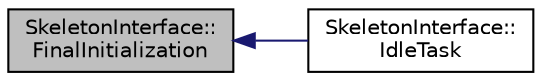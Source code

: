 digraph "SkeletonInterface::FinalInitialization"
{
  edge [fontname="Helvetica",fontsize="10",labelfontname="Helvetica",labelfontsize="10"];
  node [fontname="Helvetica",fontsize="10",shape=record];
  rankdir="LR";
  Node1 [label="SkeletonInterface::\lFinalInitialization",height=0.2,width=0.4,color="black", fillcolor="grey75", style="filled", fontcolor="black"];
  Node1 -> Node2 [dir="back",color="midnightblue",fontsize="10",style="solid",fontname="Helvetica"];
  Node2 [label="SkeletonInterface::\lIdleTask",height=0.2,width=0.4,color="black", fillcolor="white", style="filled",URL="$de/dab/class_skeleton_interface.html#a524801ea9f615ceacd351faaf6ef523f"];
}
